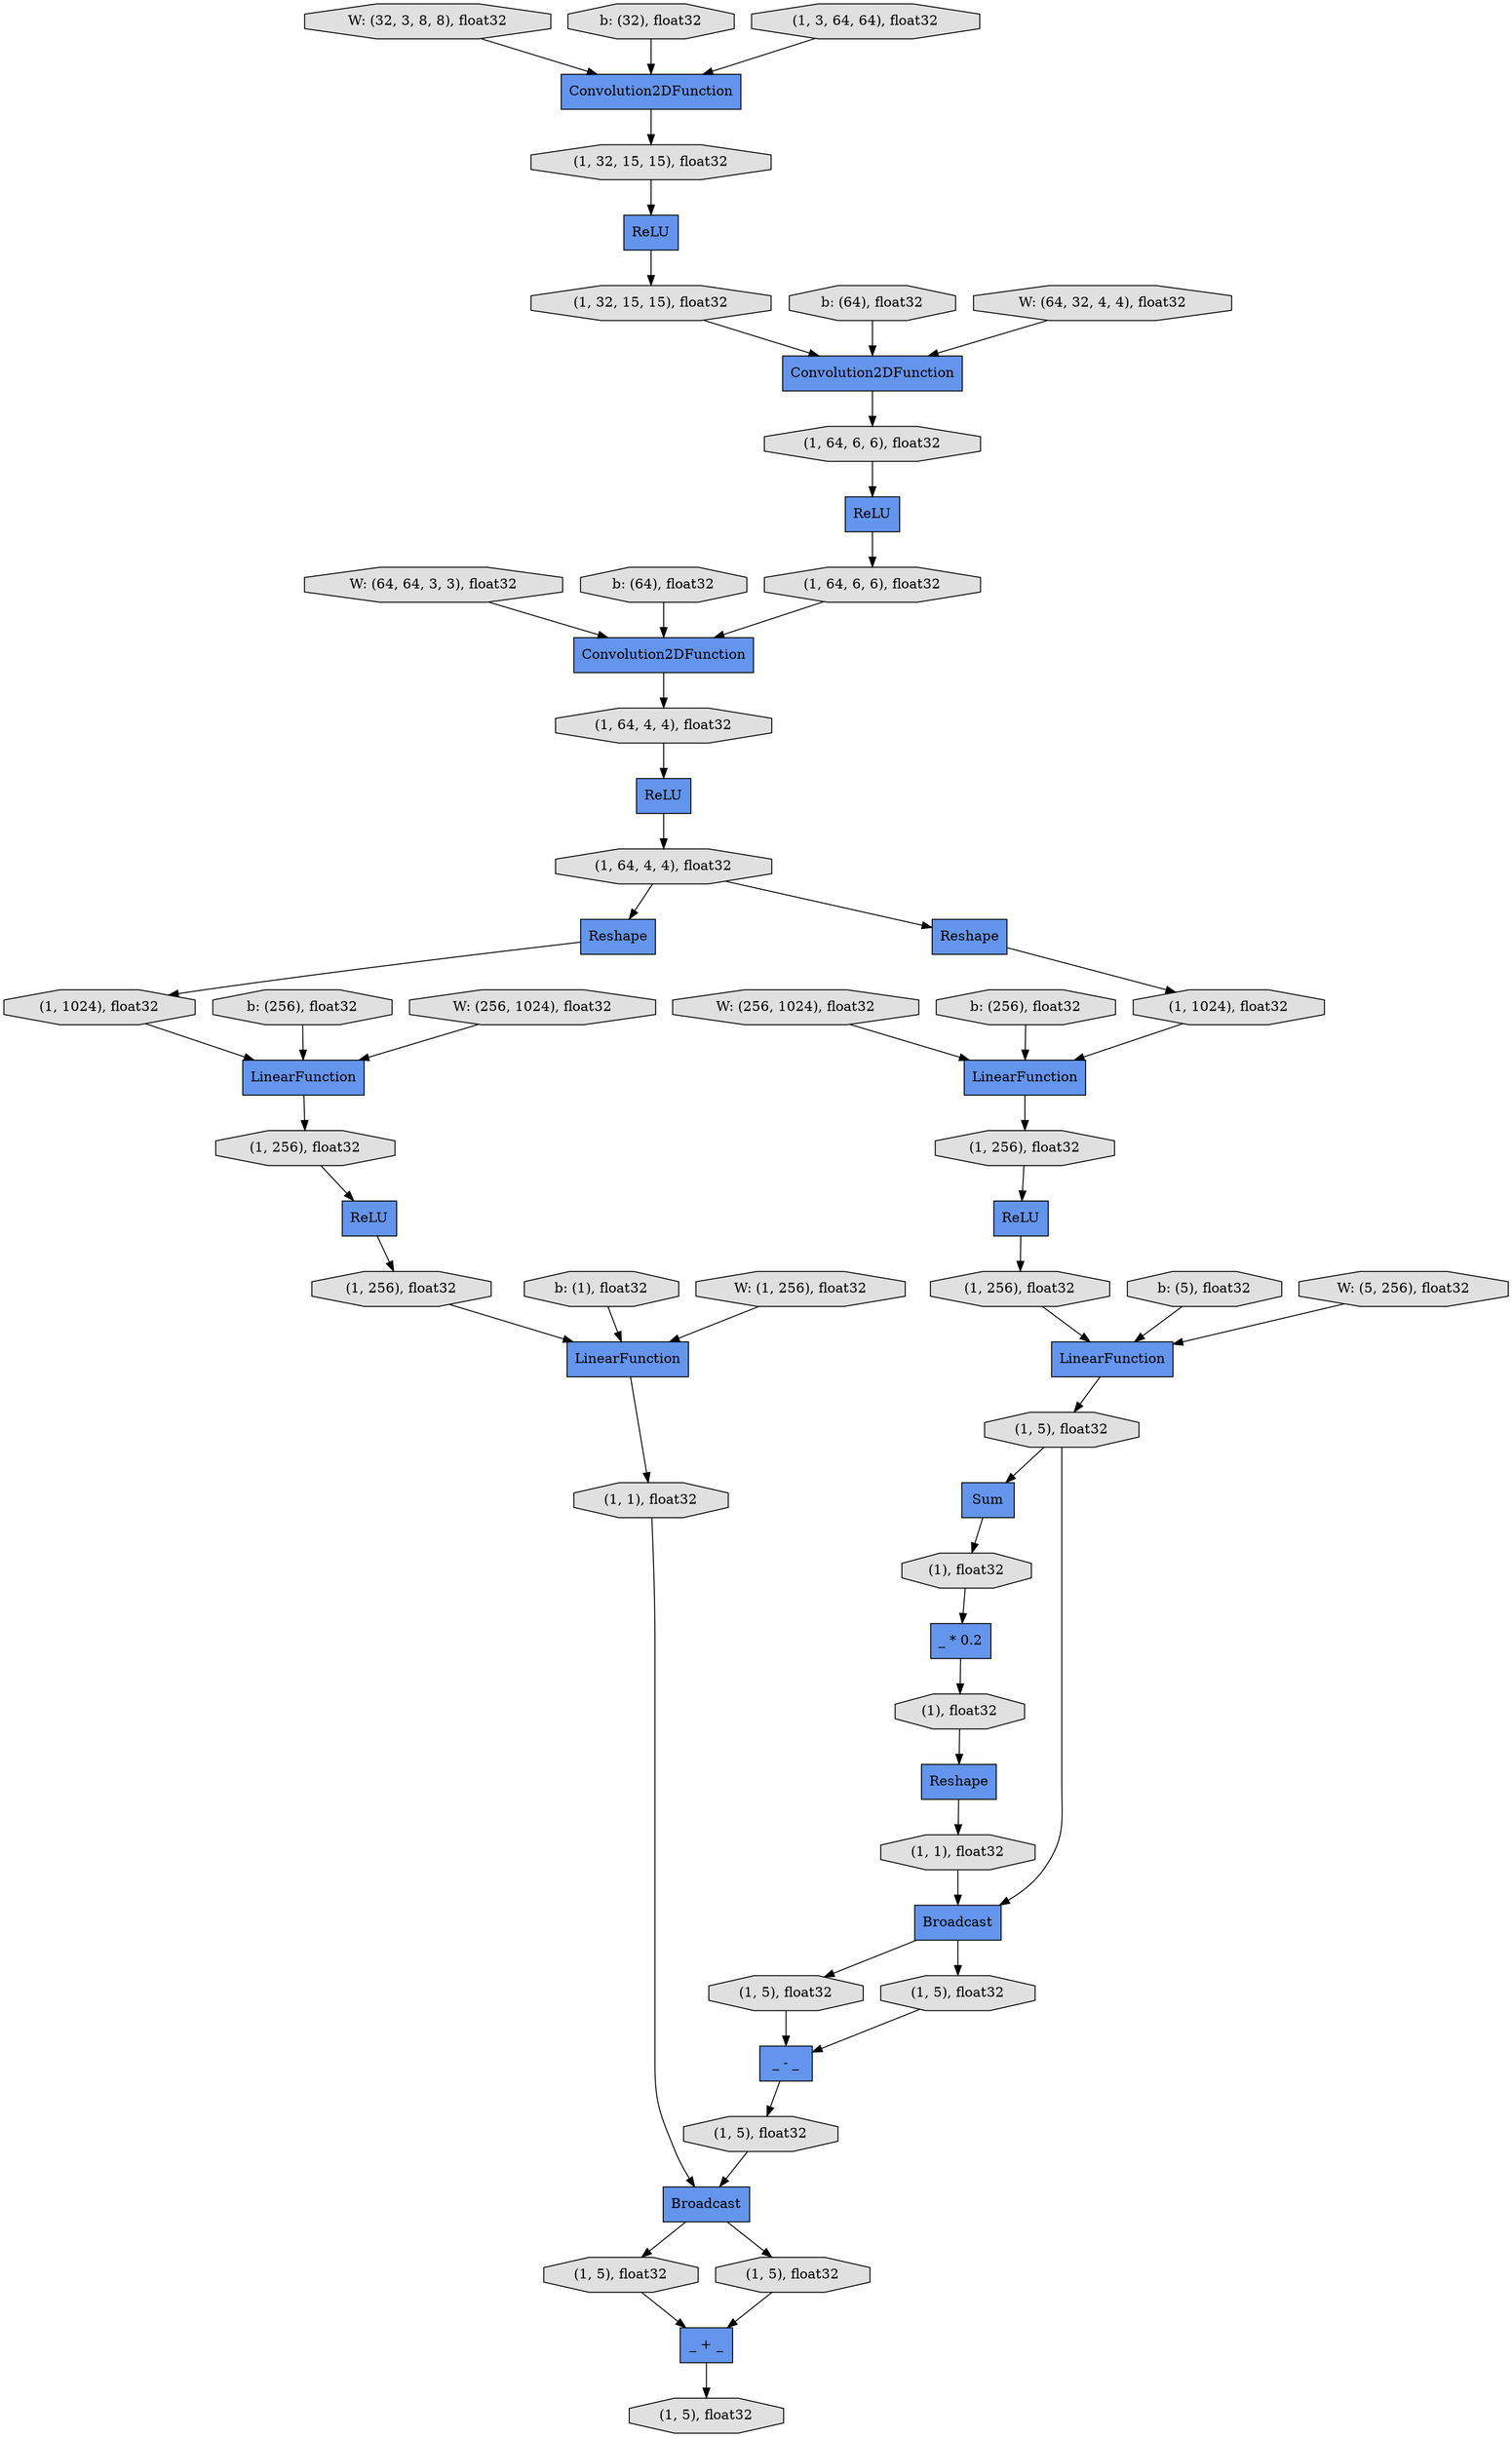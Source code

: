 digraph graphname{rankdir=TB;2441577785352 [label="(1, 256), float32",shape="octagon",fillcolor="#E0E0E0",style="filled"];2441577912328 [label="Convolution2DFunction",shape="record",fillcolor="#6495ED",style="filled"];2441562126408 [label="_ - _",shape="record",fillcolor="#6495ED",style="filled"];2441577785416 [label="LinearFunction",shape="record",fillcolor="#6495ED",style="filled"];2441577969736 [label="ReLU",shape="record",fillcolor="#6495ED",style="filled"];2441577650312 [label="_ + _",shape="record",fillcolor="#6495ED",style="filled"];2441577783432 [label="Sum",shape="record",fillcolor="#6495ED",style="filled"];2441577824520 [label="(1, 1024), float32",shape="octagon",fillcolor="#E0E0E0",style="filled"];2441577785608 [label="ReLU",shape="record",fillcolor="#6495ED",style="filled"];2441577648456 [label="(1, 5), float32",shape="octagon",fillcolor="#E0E0E0",style="filled"];2441577722184 [label="b: (5), float32",shape="octagon",fillcolor="#E0E0E0",style="filled"];2441577783624 [label="(1, 64, 4, 4), float32",shape="octagon",fillcolor="#E0E0E0",style="filled"];2441566071112 [label="W: (32, 3, 8, 8), float32",shape="octagon",fillcolor="#E0E0E0",style="filled"];2441577826696 [label="(1, 5), float32",shape="octagon",fillcolor="#E0E0E0",style="filled"];2441577744776 [label="Convolution2DFunction",shape="record",fillcolor="#6495ED",style="filled"];2441577826760 [label="(1, 1), float32",shape="octagon",fillcolor="#E0E0E0",style="filled"];2441577785800 [label="(1, 1024), float32",shape="octagon",fillcolor="#E0E0E0",style="filled"];2441577914312 [label="W: (64, 64, 3, 3), float32",shape="octagon",fillcolor="#E0E0E0",style="filled"];2441577861640 [label="Broadcast",shape="record",fillcolor="#6495ED",style="filled"];2441577785864 [label="ReLU",shape="record",fillcolor="#6495ED",style="filled"];2441577826824 [label="b: (256), float32",shape="octagon",fillcolor="#E0E0E0",style="filled"];2441577650696 [label="Reshape",shape="record",fillcolor="#6495ED",style="filled"];2441577824840 [label="(1, 256), float32",shape="octagon",fillcolor="#E0E0E0",style="filled"];2441577912904 [label="b: (32), float32",shape="octagon",fillcolor="#E0E0E0",style="filled"];2441577722504 [label="W: (5, 256), float32",shape="octagon",fillcolor="#E0E0E0",style="filled"];2441577725896 [label="b: (64), float32",shape="octagon",fillcolor="#E0E0E0",style="filled"];2441577724680 [label="(1, 256), float32",shape="octagon",fillcolor="#E0E0E0",style="filled"];2441577864072 [label="(1), float32",shape="octagon",fillcolor="#E0E0E0",style="filled"];2441577784200 [label="Reshape",shape="record",fillcolor="#6495ED",style="filled"];2441577827272 [label="(1, 5), float32",shape="octagon",fillcolor="#E0E0E0",style="filled"];2441577784264 [label="(1, 32, 15, 15), float32",shape="octagon",fillcolor="#E0E0E0",style="filled"];2441577864200 [label="_ * 0.2",shape="record",fillcolor="#6495ED",style="filled"];2441577649160 [label="LinearFunction",shape="record",fillcolor="#6495ED",style="filled"];2441577827336 [label="ReLU",shape="record",fillcolor="#6495ED",style="filled"];2441577722888 [label="W: (256, 1024), float32",shape="octagon",fillcolor="#E0E0E0",style="filled"];2441577725000 [label="b: (256), float32",shape="octagon",fillcolor="#E0E0E0",style="filled"];2441577825416 [label="W: (256, 1024), float32",shape="octagon",fillcolor="#E0E0E0",style="filled"];2441577723144 [label="(1, 5), float32",shape="octagon",fillcolor="#E0E0E0",style="filled"];2441577786632 [label="LinearFunction",shape="record",fillcolor="#6495ED",style="filled"];2441577744328 [label="(1, 32, 15, 15), float32",shape="octagon",fillcolor="#E0E0E0",style="filled"];2441577725256 [label="Reshape",shape="record",fillcolor="#6495ED",style="filled"];2441577825608 [label="W: (1, 256), float32",shape="octagon",fillcolor="#E0E0E0",style="filled"];2441577827656 [label="b: (1), float32",shape="octagon",fillcolor="#E0E0E0",style="filled"];2441577864584 [label="(1), float32",shape="octagon",fillcolor="#E0E0E0",style="filled"];2441577825736 [label="Convolution2DFunction",shape="record",fillcolor="#6495ED",style="filled"];2441577969096 [label="(1, 3, 64, 64), float32",shape="octagon",fillcolor="#E0E0E0",style="filled"];2441577825800 [label="Broadcast",shape="record",fillcolor="#6495ED",style="filled"];2441577786888 [label="(1, 64, 6, 6), float32",shape="octagon",fillcolor="#E0E0E0",style="filled"];2441577784840 [label="(1, 64, 6, 6), float32",shape="octagon",fillcolor="#E0E0E0",style="filled"];2441577911880 [label="b: (64), float32",shape="octagon",fillcolor="#E0E0E0",style="filled"];2441577785032 [label="ReLU",shape="record",fillcolor="#6495ED",style="filled"];2441577828104 [label="(1, 5), float32",shape="octagon",fillcolor="#E0E0E0",style="filled"];2441577651976 [label="(1, 5), float32",shape="octagon",fillcolor="#E0E0E0",style="filled"];2441577787144 [label="(1, 64, 4, 4), float32",shape="octagon",fillcolor="#E0E0E0",style="filled"];2441577912072 [label="W: (64, 32, 4, 4), float32",shape="octagon",fillcolor="#E0E0E0",style="filled"];2441577680712 [label="(1, 1), float32",shape="octagon",fillcolor="#E0E0E0",style="filled"];2441577828168 [label="LinearFunction",shape="record",fillcolor="#6495ED",style="filled"];2441577828232 [label="(1, 256), float32",shape="octagon",fillcolor="#E0E0E0",style="filled"];2441577826248 [label="(1, 5), float32",shape="octagon",fillcolor="#E0E0E0",style="filled"];2441577786632 -> 2441577723144;2441577785800 -> 2441577785416;2441577783624 -> 2441577785032;2441577826824 -> 2441577828168;2441577912328 -> 2441577783624;2441577784264 -> 2441577744776;2441577827336 -> 2441577828232;2441577861640 -> 2441577651976;2441577826760 -> 2441577825800;2441577824520 -> 2441577828168;2441577785032 -> 2441577787144;2441577911880 -> 2441577744776;2441577864584 -> 2441577864200;2441577650312 -> 2441577828104;2441577722504 -> 2441577786632;2441577787144 -> 2441577784200;2441577825800 -> 2441577827272;2441577785416 -> 2441577785352;2441577912072 -> 2441577744776;2441577785352 -> 2441577785864;2441577786888 -> 2441577912328;2441577969736 -> 2441577784264;2441577912904 -> 2441577825736;2441577651976 -> 2441562126408;2441577861640 -> 2441577648456;2441577725256 -> 2441577680712;2441577723144 -> 2441577783432;2441577827272 -> 2441577650312;2441577825608 -> 2441577649160;2441577827656 -> 2441577649160;2441577650696 -> 2441577824520;2441566071112 -> 2441577825736;2441562126408 -> 2441577826696;2441577648456 -> 2441562126408;2441577826696 -> 2441577825800;2441577828232 -> 2441577649160;2441577744776 -> 2441577784840;2441577864072 -> 2441577725256;2441577722184 -> 2441577786632;2441577864200 -> 2441577864072;2441577825736 -> 2441577744328;2441577825416 -> 2441577828168;2441577785864 -> 2441577724680;2441577787144 -> 2441577650696;2441577914312 -> 2441577912328;2441577725896 -> 2441577912328;2441577825800 -> 2441577826248;2441577649160 -> 2441577826760;2441577783432 -> 2441577864584;2441577724680 -> 2441577786632;2441577744328 -> 2441577969736;2441577784200 -> 2441577785800;2441577725000 -> 2441577785416;2441577969096 -> 2441577825736;2441577826248 -> 2441577650312;2441577680712 -> 2441577861640;2441577723144 -> 2441577861640;2441577785608 -> 2441577786888;2441577784840 -> 2441577785608;2441577722888 -> 2441577785416;2441577828168 -> 2441577824840;2441577824840 -> 2441577827336;}